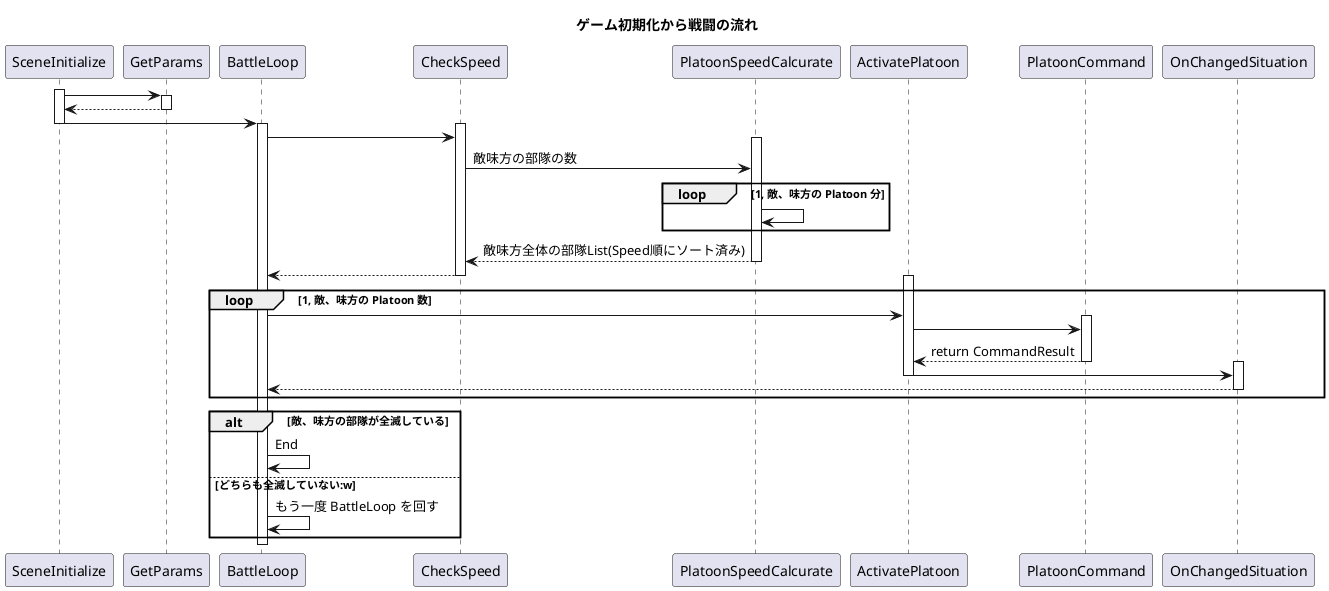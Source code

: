 @startuml BattleSequence
title ゲーム初期化から戦闘の流れ

activate SceneInitialize
SceneInitialize -> GetParams
activate GetParams
GetParams --> SceneInitialize
deactivate GetParams
SceneInitialize -> BattleLoop
deactivate SceneInitialize

activate BattleLoop
activate CheckSpeed
BattleLoop -> CheckSpeed
activate PlatoonSpeedCalcurate
CheckSpeed -> PlatoonSpeedCalcurate : 敵味方の部隊の数

loop 1, 敵、味方の Platoon 分
    PlatoonSpeedCalcurate -> PlatoonSpeedCalcurate
end

PlatoonSpeedCalcurate --> CheckSpeed : 敵味方全体の部隊List(Speed順にソート済み)
deactivate PlatoonSpeedCalcurate

CheckSpeed --> BattleLoop
deactivate CheckSpeed

loop 1, 敵、味方の Platoon 数
    activate ActivatePlatoon
    BattleLoop -> ActivatePlatoon
    activate PlatoonCommand
    ActivatePlatoon -> PlatoonCommand
    PlatoonCommand --> ActivatePlatoon : return CommandResult
    deactivate PlatoonCommand

    activate OnChangedSituation
    ActivatePlatoon -> OnChangedSituation
    deactivate ActivatePlatoon

    OnChangedSituation --> BattleLoop
    deactivate OnChangedSituation
end

alt 敵、味方の部隊が全滅している
    BattleLoop -> BattleLoop :End
else どちらも全滅していない:w
    BattleLoop -> BattleLoop : もう一度 BattleLoop を回す
end

deactivate BattleLoop
@enduml